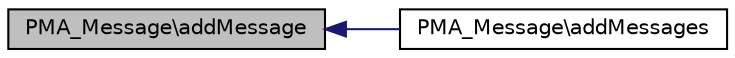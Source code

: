 digraph G
{
  edge [fontname="Helvetica",fontsize="10",labelfontname="Helvetica",labelfontsize="10"];
  node [fontname="Helvetica",fontsize="10",shape=record];
  rankdir="LR";
  Node1 [label="PMA_Message\\addMessage",height=0.2,width=0.4,color="black", fillcolor="grey75", style="filled" fontcolor="black"];
  Node1 -> Node2 [dir="back",color="midnightblue",fontsize="10",style="solid",fontname="Helvetica"];
  Node2 [label="PMA_Message\\addMessages",height=0.2,width=0.4,color="black", fillcolor="white", style="filled",URL="$classPMA__Message.html#af73e8e98357108d11a21884515e0bc32",tooltip="add a bunch of messages at once"];
}
